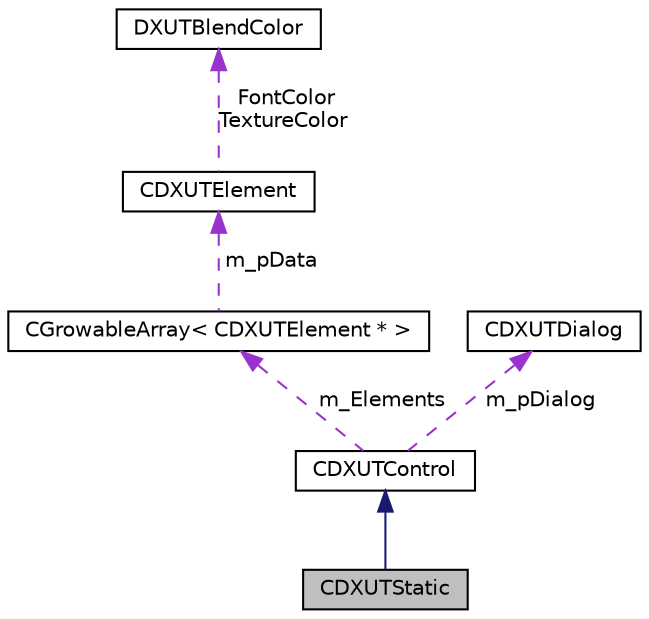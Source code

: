 digraph "CDXUTStatic"
{
  edge [fontname="Helvetica",fontsize="10",labelfontname="Helvetica",labelfontsize="10"];
  node [fontname="Helvetica",fontsize="10",shape=record];
  Node1 [label="CDXUTStatic",height=0.2,width=0.4,color="black", fillcolor="grey75", style="filled", fontcolor="black"];
  Node2 -> Node1 [dir="back",color="midnightblue",fontsize="10",style="solid",fontname="Helvetica"];
  Node2 [label="CDXUTControl",height=0.2,width=0.4,color="black", fillcolor="white", style="filled",URL="$class_c_d_x_u_t_control.html"];
  Node3 -> Node2 [dir="back",color="darkorchid3",fontsize="10",style="dashed",label=" m_Elements" ,fontname="Helvetica"];
  Node3 [label="CGrowableArray\< CDXUTElement * \>",height=0.2,width=0.4,color="black", fillcolor="white", style="filled",URL="$class_c_growable_array.html"];
  Node4 -> Node3 [dir="back",color="darkorchid3",fontsize="10",style="dashed",label=" m_pData" ,fontname="Helvetica"];
  Node4 [label="CDXUTElement",height=0.2,width=0.4,color="black", fillcolor="white", style="filled",URL="$class_c_d_x_u_t_element.html"];
  Node5 -> Node4 [dir="back",color="darkorchid3",fontsize="10",style="dashed",label=" FontColor\nTextureColor" ,fontname="Helvetica"];
  Node5 [label="DXUTBlendColor",height=0.2,width=0.4,color="black", fillcolor="white", style="filled",URL="$struct_d_x_u_t_blend_color.html"];
  Node6 -> Node2 [dir="back",color="darkorchid3",fontsize="10",style="dashed",label=" m_pDialog" ,fontname="Helvetica"];
  Node6 [label="CDXUTDialog",height=0.2,width=0.4,color="black", fillcolor="white", style="filled",URL="$class_c_d_x_u_t_dialog.html"];
}
